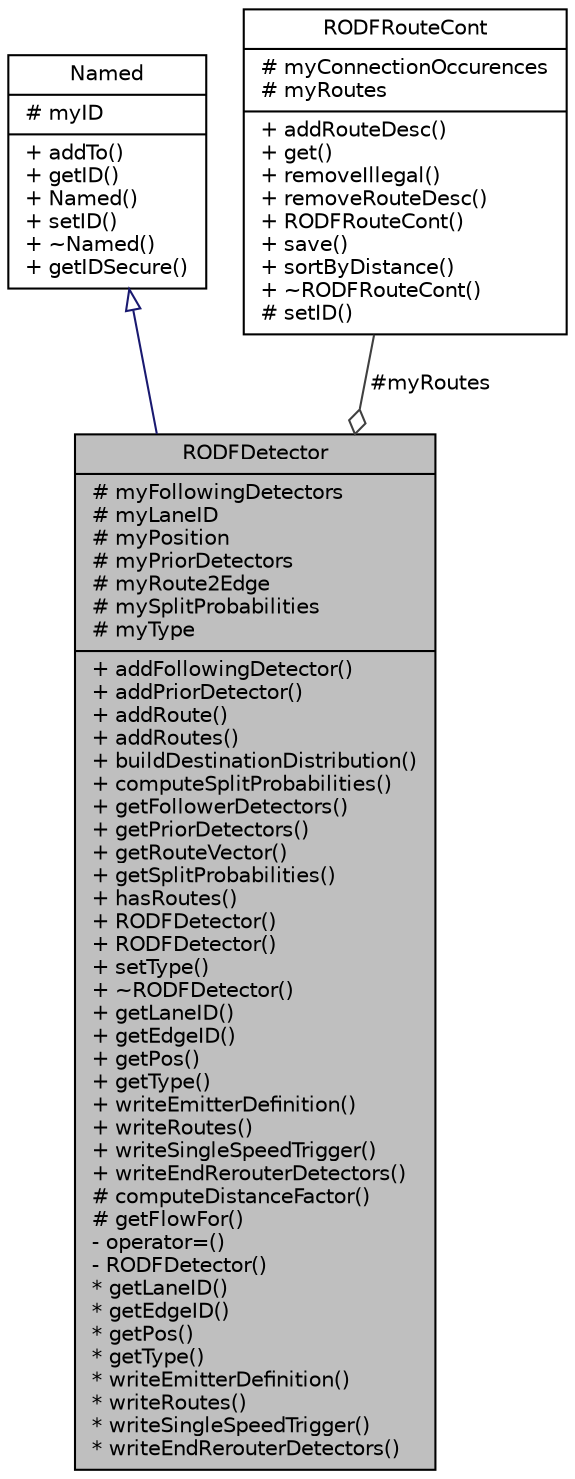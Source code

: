digraph "RODFDetector"
{
  edge [fontname="Helvetica",fontsize="10",labelfontname="Helvetica",labelfontsize="10"];
  node [fontname="Helvetica",fontsize="10",shape=record];
  Node2 [label="{RODFDetector\n|# myFollowingDetectors\l# myLaneID\l# myPosition\l# myPriorDetectors\l# myRoute2Edge\l# mySplitProbabilities\l# myType\l|+ addFollowingDetector()\l+ addPriorDetector()\l+ addRoute()\l+ addRoutes()\l+ buildDestinationDistribution()\l+ computeSplitProbabilities()\l+ getFollowerDetectors()\l+ getPriorDetectors()\l+ getRouteVector()\l+ getSplitProbabilities()\l+ hasRoutes()\l+ RODFDetector()\l+ RODFDetector()\l+ setType()\l+ ~RODFDetector()\l+ getLaneID()\l+ getEdgeID()\l+ getPos()\l+ getType()\l+ writeEmitterDefinition()\l+ writeRoutes()\l+ writeSingleSpeedTrigger()\l+ writeEndRerouterDetectors()\l# computeDistanceFactor()\l# getFlowFor()\l- operator=()\l- RODFDetector()\l* getLaneID()\l* getEdgeID()\l* getPos()\l* getType()\l* writeEmitterDefinition()\l* writeRoutes()\l* writeSingleSpeedTrigger()\l* writeEndRerouterDetectors()\l}",height=0.2,width=0.4,color="black", fillcolor="grey75", style="filled", fontcolor="black"];
  Node3 -> Node2 [dir="back",color="midnightblue",fontsize="10",style="solid",arrowtail="onormal",fontname="Helvetica"];
  Node3 [label="{Named\n|# myID\l|+ addTo()\l+ getID()\l+ Named()\l+ setID()\l+ ~Named()\l+ getIDSecure()\l}",height=0.2,width=0.4,color="black", fillcolor="white", style="filled",URL="$d5/dbf/class_named.html",tooltip="Base class for objects which have an id. "];
  Node4 -> Node2 [color="grey25",fontsize="10",style="solid",label=" #myRoutes" ,arrowhead="odiamond",fontname="Helvetica"];
  Node4 [label="{RODFRouteCont\n|# myConnectionOccurences\l# myRoutes\l|+ addRouteDesc()\l+ get()\l+ removeIllegal()\l+ removeRouteDesc()\l+ RODFRouteCont()\l+ save()\l+ sortByDistance()\l+ ~RODFRouteCont()\l# setID()\l}",height=0.2,width=0.4,color="black", fillcolor="white", style="filled",URL="$d0/de4/class_r_o_d_f_route_cont.html",tooltip="A container for DFROUTER-routes. "];
}
